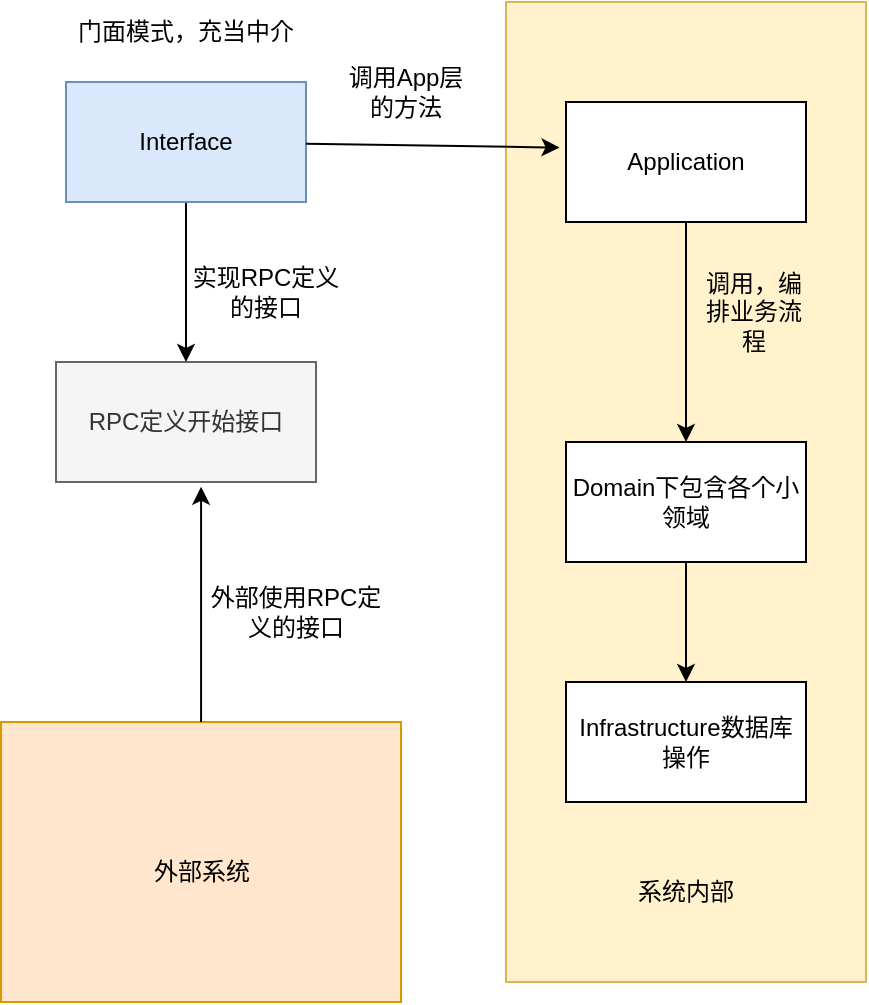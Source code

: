 <mxfile version="22.1.3" type="github">
  <diagram name="第 1 页" id="QQhJagrl6BgiinvDZEyo">
    <mxGraphModel dx="1002" dy="543" grid="1" gridSize="10" guides="1" tooltips="1" connect="1" arrows="1" fold="1" page="1" pageScale="1" pageWidth="827" pageHeight="1169" math="0" shadow="0">
      <root>
        <mxCell id="0" />
        <mxCell id="1" parent="0" />
        <mxCell id="mgJsT8kWnea1PuCRJPgu-13" value="" style="rounded=0;whiteSpace=wrap;html=1;fillColor=#fff2cc;strokeColor=#d6b656;" vertex="1" parent="1">
          <mxGeometry x="260" y="30" width="180" height="490" as="geometry" />
        </mxCell>
        <mxCell id="mgJsT8kWnea1PuCRJPgu-22" value="" style="edgeStyle=orthogonalEdgeStyle;rounded=0;orthogonalLoop=1;jettySize=auto;html=1;" edge="1" parent="1" source="mgJsT8kWnea1PuCRJPgu-1" target="mgJsT8kWnea1PuCRJPgu-21">
          <mxGeometry relative="1" as="geometry" />
        </mxCell>
        <mxCell id="mgJsT8kWnea1PuCRJPgu-1" value="Domain下包含各个小领域" style="rounded=0;whiteSpace=wrap;html=1;" vertex="1" parent="1">
          <mxGeometry x="290" y="250" width="120" height="60" as="geometry" />
        </mxCell>
        <mxCell id="mgJsT8kWnea1PuCRJPgu-4" style="edgeStyle=orthogonalEdgeStyle;rounded=0;orthogonalLoop=1;jettySize=auto;html=1;entryX=0.5;entryY=0;entryDx=0;entryDy=0;" edge="1" parent="1" source="mgJsT8kWnea1PuCRJPgu-2" target="mgJsT8kWnea1PuCRJPgu-1">
          <mxGeometry relative="1" as="geometry" />
        </mxCell>
        <mxCell id="mgJsT8kWnea1PuCRJPgu-2" value="Application" style="rounded=0;whiteSpace=wrap;html=1;" vertex="1" parent="1">
          <mxGeometry x="290" y="80" width="120" height="60" as="geometry" />
        </mxCell>
        <mxCell id="mgJsT8kWnea1PuCRJPgu-5" value="调用，编排业务流程" style="text;strokeColor=none;align=center;fillColor=none;html=1;verticalAlign=middle;whiteSpace=wrap;rounded=0;" vertex="1" parent="1">
          <mxGeometry x="354" y="170" width="60" height="30" as="geometry" />
        </mxCell>
        <mxCell id="mgJsT8kWnea1PuCRJPgu-6" value="RPC定义开始接口" style="rounded=0;whiteSpace=wrap;html=1;fillColor=#f5f5f5;fontColor=#333333;strokeColor=#666666;" vertex="1" parent="1">
          <mxGeometry x="35" y="210" width="130" height="60" as="geometry" />
        </mxCell>
        <mxCell id="mgJsT8kWnea1PuCRJPgu-16" style="edgeStyle=orthogonalEdgeStyle;rounded=0;orthogonalLoop=1;jettySize=auto;html=1;" edge="1" parent="1" source="mgJsT8kWnea1PuCRJPgu-7" target="mgJsT8kWnea1PuCRJPgu-6">
          <mxGeometry relative="1" as="geometry" />
        </mxCell>
        <mxCell id="mgJsT8kWnea1PuCRJPgu-7" value="Interface" style="rounded=0;whiteSpace=wrap;html=1;fillColor=#dae8fc;strokeColor=#6c8ebf;" vertex="1" parent="1">
          <mxGeometry x="40" y="70" width="120" height="60" as="geometry" />
        </mxCell>
        <mxCell id="mgJsT8kWnea1PuCRJPgu-9" value="实现RPC定义的接口" style="text;strokeColor=none;align=center;fillColor=none;html=1;verticalAlign=middle;whiteSpace=wrap;rounded=0;" vertex="1" parent="1">
          <mxGeometry x="100" y="160" width="80" height="30" as="geometry" />
        </mxCell>
        <mxCell id="mgJsT8kWnea1PuCRJPgu-10" style="rounded=0;orthogonalLoop=1;jettySize=auto;html=1;entryX=-0.027;entryY=0.38;entryDx=0;entryDy=0;entryPerimeter=0;" edge="1" parent="1" source="mgJsT8kWnea1PuCRJPgu-7" target="mgJsT8kWnea1PuCRJPgu-2">
          <mxGeometry relative="1" as="geometry" />
        </mxCell>
        <mxCell id="mgJsT8kWnea1PuCRJPgu-12" value="调用App层的方法" style="text;strokeColor=none;align=center;fillColor=none;html=1;verticalAlign=middle;whiteSpace=wrap;rounded=0;" vertex="1" parent="1">
          <mxGeometry x="180" y="60" width="60" height="30" as="geometry" />
        </mxCell>
        <mxCell id="mgJsT8kWnea1PuCRJPgu-14" value="系统内部" style="text;strokeColor=none;align=center;fillColor=none;html=1;verticalAlign=middle;whiteSpace=wrap;rounded=0;" vertex="1" parent="1">
          <mxGeometry x="310" y="450" width="80" height="50" as="geometry" />
        </mxCell>
        <mxCell id="mgJsT8kWnea1PuCRJPgu-15" value="门面模式，充当中介" style="text;strokeColor=none;align=center;fillColor=none;html=1;verticalAlign=middle;whiteSpace=wrap;rounded=0;" vertex="1" parent="1">
          <mxGeometry x="45" y="30" width="110" height="30" as="geometry" />
        </mxCell>
        <mxCell id="mgJsT8kWnea1PuCRJPgu-17" value="" style="rounded=0;whiteSpace=wrap;html=1;fillColor=#ffe6cc;strokeColor=#d79b00;" vertex="1" parent="1">
          <mxGeometry x="7.5" y="390" width="200" height="140" as="geometry" />
        </mxCell>
        <mxCell id="mgJsT8kWnea1PuCRJPgu-18" value="外部系统" style="text;strokeColor=none;align=center;fillColor=none;html=1;verticalAlign=middle;whiteSpace=wrap;rounded=0;" vertex="1" parent="1">
          <mxGeometry x="67.5" y="440" width="80" height="50" as="geometry" />
        </mxCell>
        <mxCell id="mgJsT8kWnea1PuCRJPgu-19" style="edgeStyle=orthogonalEdgeStyle;rounded=0;orthogonalLoop=1;jettySize=auto;html=1;entryX=0.558;entryY=1.04;entryDx=0;entryDy=0;entryPerimeter=0;" edge="1" parent="1" source="mgJsT8kWnea1PuCRJPgu-17" target="mgJsT8kWnea1PuCRJPgu-6">
          <mxGeometry relative="1" as="geometry" />
        </mxCell>
        <mxCell id="mgJsT8kWnea1PuCRJPgu-20" value="外部使用RPC定义的接口" style="text;strokeColor=none;align=center;fillColor=none;html=1;verticalAlign=middle;whiteSpace=wrap;rounded=0;" vertex="1" parent="1">
          <mxGeometry x="110" y="320" width="90" height="30" as="geometry" />
        </mxCell>
        <mxCell id="mgJsT8kWnea1PuCRJPgu-21" value="Infrastructure数据库操作" style="rounded=0;whiteSpace=wrap;html=1;" vertex="1" parent="1">
          <mxGeometry x="290" y="370" width="120" height="60" as="geometry" />
        </mxCell>
      </root>
    </mxGraphModel>
  </diagram>
</mxfile>
